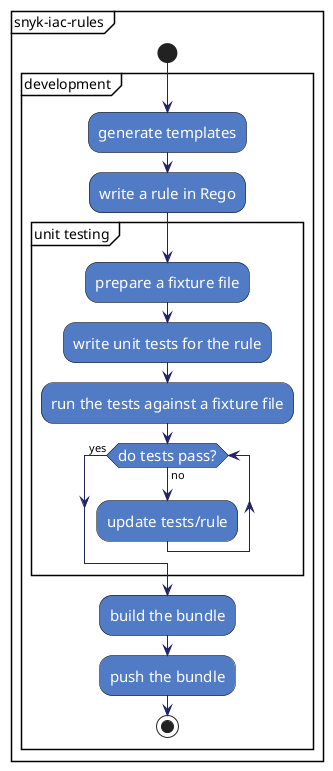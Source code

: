 @startuml
skinparam activity {
    FontColor          white
    AttributeFontColor white
    FontSize           15
    AttributeFontSize  15
    AttributeFontname  Corbel
    BackgroundColor    #527BC6
    BorderColor        black
    ArrowColor         #222266
}
partition "snyk-iac-rules " {
    start
    partition "development " {
        :generate templates;
        :write a rule in Rego;
        partition "unit testing " {
            :prepare a fixture file;
            :write unit tests for the rule;
            :run the tests against a fixture file;
            #c69d52:while (do tests pass?) is (no)
              :update tests/rule;
            endwhile (yes)
        }
        :build the bundle;
        :push the bundle;
        stop
    }

}
@enduml
